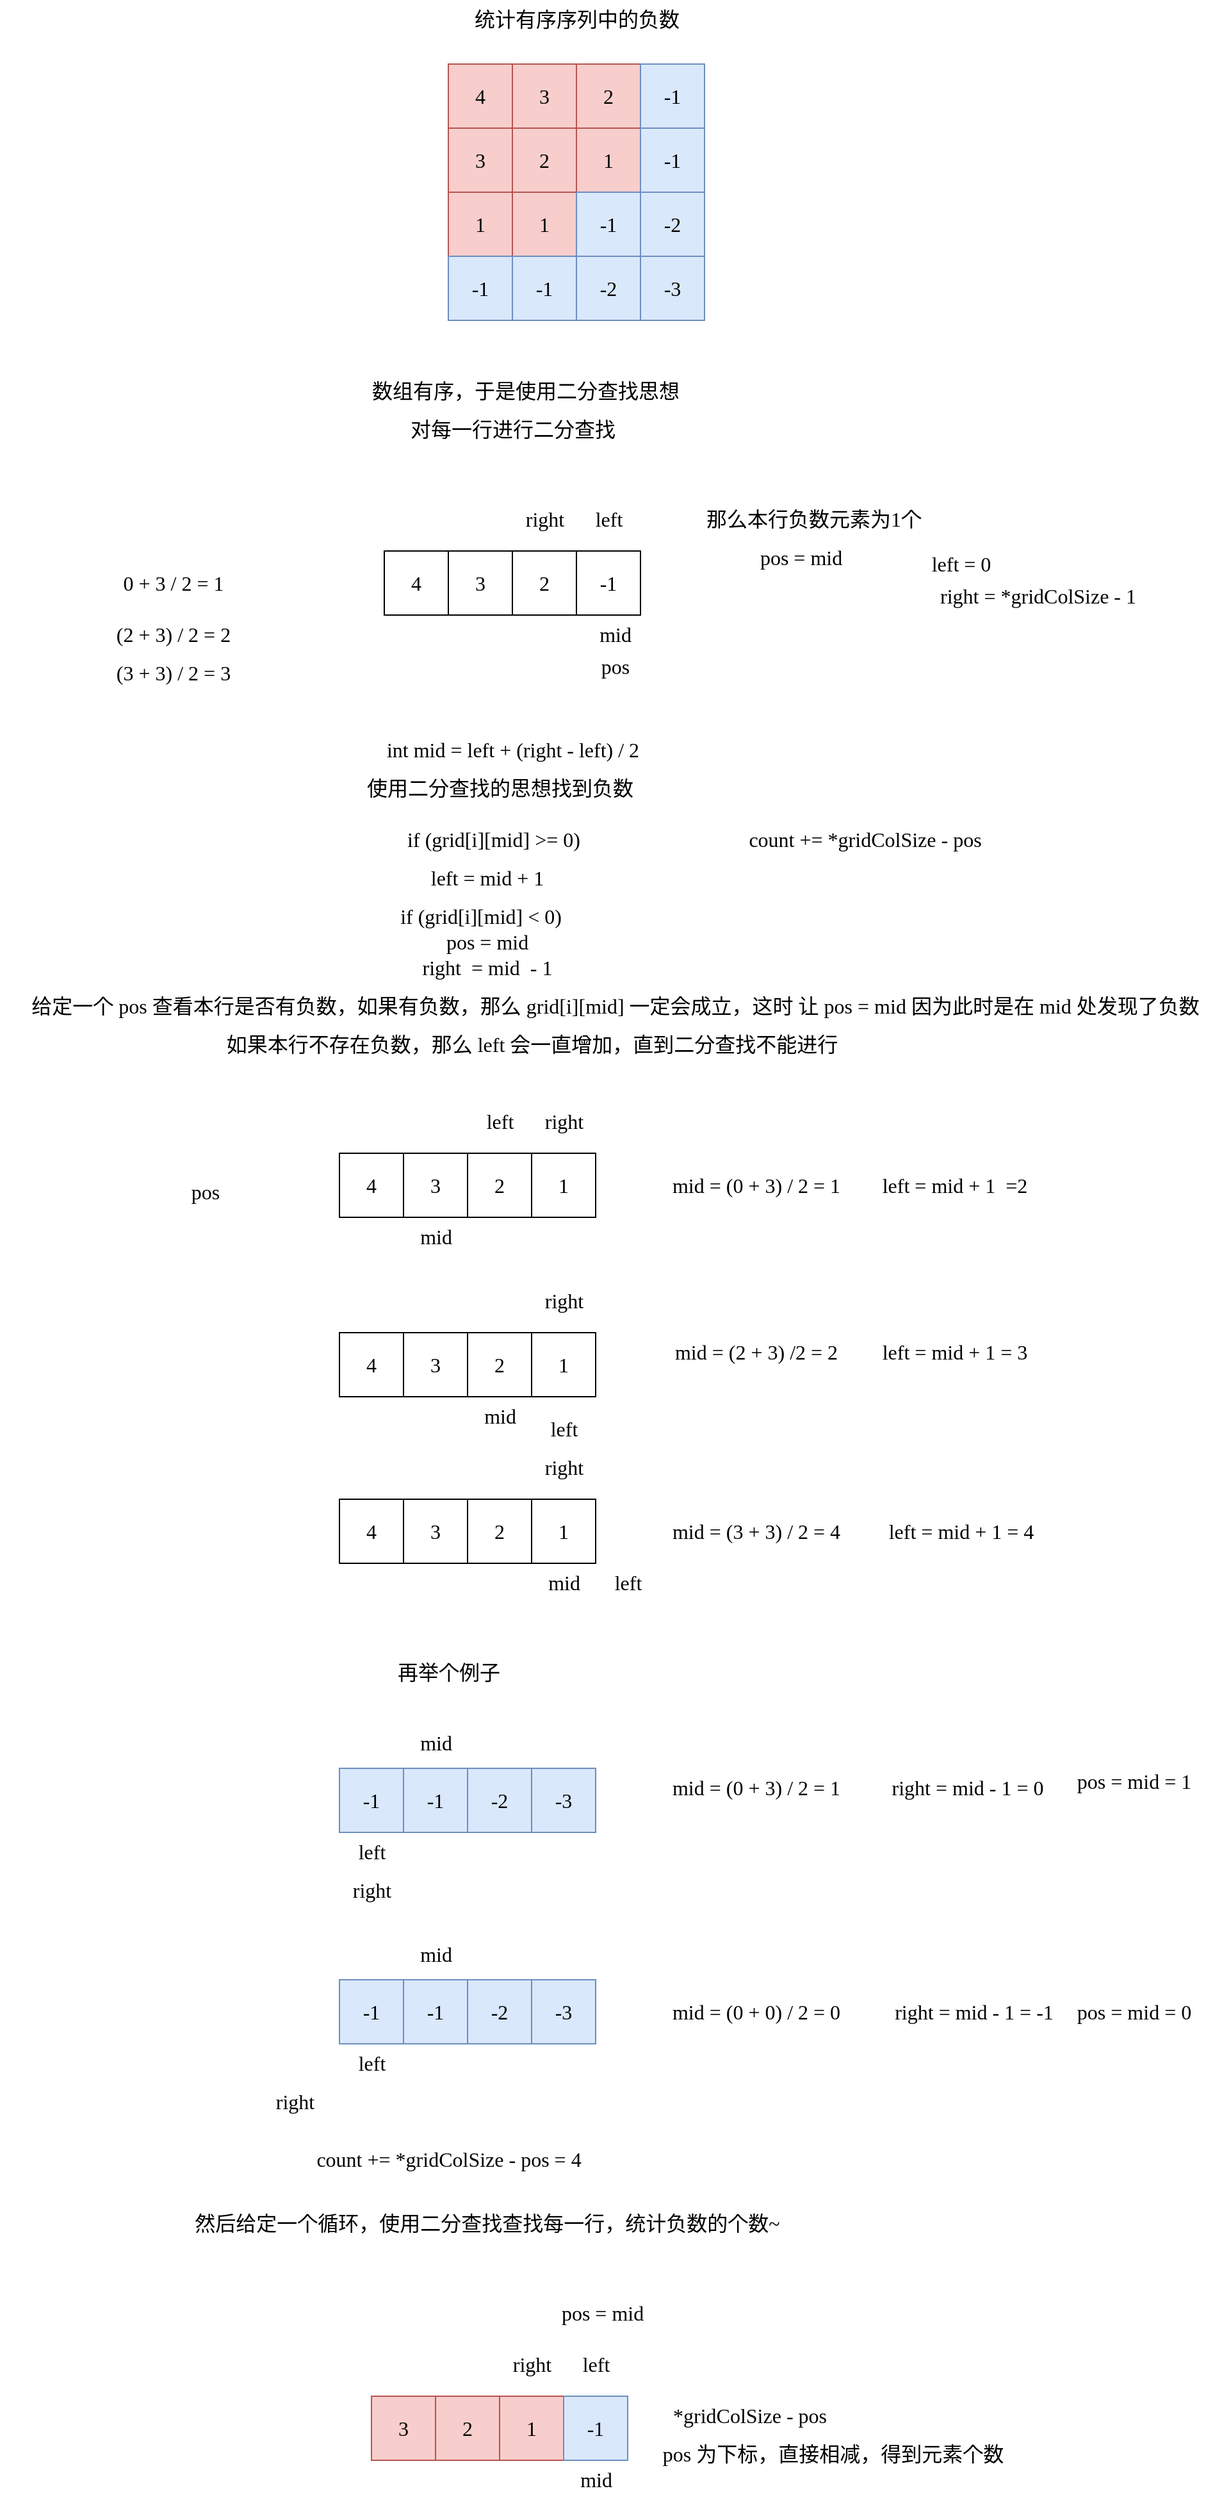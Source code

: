 <mxfile version="20.2.3" type="device"><diagram id="voSdqhZbARqWbyxMXF91" name="第 1 页"><mxGraphModel dx="1038" dy="649" grid="1" gridSize="10" guides="1" tooltips="1" connect="1" arrows="1" fold="1" page="1" pageScale="1" pageWidth="1000" pageHeight="5000" math="0" shadow="0"><root><mxCell id="0"/><mxCell id="1" parent="0"/><mxCell id="iYSHZF7jC6LCAbNh-_j--1" value="4" style="whiteSpace=wrap;html=1;aspect=fixed;fontFamily=Comic Sans MS;fontSize=16;fillColor=#f8cecc;strokeColor=#b85450;" vertex="1" parent="1"><mxGeometry x="370" y="260" width="50" height="50" as="geometry"/></mxCell><mxCell id="iYSHZF7jC6LCAbNh-_j--2" value="3" style="whiteSpace=wrap;html=1;aspect=fixed;fontFamily=Comic Sans MS;fontSize=16;fillColor=#f8cecc;strokeColor=#b85450;" vertex="1" parent="1"><mxGeometry x="420" y="260" width="50" height="50" as="geometry"/></mxCell><mxCell id="iYSHZF7jC6LCAbNh-_j--3" value="2" style="whiteSpace=wrap;html=1;aspect=fixed;fontFamily=Comic Sans MS;fontSize=16;fillColor=#f8cecc;strokeColor=#b85450;" vertex="1" parent="1"><mxGeometry x="470" y="260" width="50" height="50" as="geometry"/></mxCell><mxCell id="iYSHZF7jC6LCAbNh-_j--4" value="-1" style="whiteSpace=wrap;html=1;aspect=fixed;fontFamily=Comic Sans MS;fontSize=16;fillColor=#dae8fc;strokeColor=#6c8ebf;" vertex="1" parent="1"><mxGeometry x="520" y="260" width="50" height="50" as="geometry"/></mxCell><mxCell id="iYSHZF7jC6LCAbNh-_j--5" value="3" style="whiteSpace=wrap;html=1;aspect=fixed;fontFamily=Comic Sans MS;fontSize=16;fillColor=#f8cecc;strokeColor=#b85450;" vertex="1" parent="1"><mxGeometry x="370" y="310" width="50" height="50" as="geometry"/></mxCell><mxCell id="iYSHZF7jC6LCAbNh-_j--6" value="2" style="whiteSpace=wrap;html=1;aspect=fixed;fontFamily=Comic Sans MS;fontSize=16;fillColor=#f8cecc;strokeColor=#b85450;" vertex="1" parent="1"><mxGeometry x="420" y="310" width="50" height="50" as="geometry"/></mxCell><mxCell id="iYSHZF7jC6LCAbNh-_j--7" value="1" style="whiteSpace=wrap;html=1;aspect=fixed;fontFamily=Comic Sans MS;fontSize=16;fillColor=#f8cecc;strokeColor=#b85450;" vertex="1" parent="1"><mxGeometry x="470" y="310" width="50" height="50" as="geometry"/></mxCell><mxCell id="iYSHZF7jC6LCAbNh-_j--8" value="-1" style="whiteSpace=wrap;html=1;aspect=fixed;fontFamily=Comic Sans MS;fontSize=16;fillColor=#dae8fc;strokeColor=#6c8ebf;" vertex="1" parent="1"><mxGeometry x="520" y="310" width="50" height="50" as="geometry"/></mxCell><mxCell id="iYSHZF7jC6LCAbNh-_j--9" value="1" style="whiteSpace=wrap;html=1;aspect=fixed;fontFamily=Comic Sans MS;fontSize=16;fillColor=#f8cecc;strokeColor=#b85450;" vertex="1" parent="1"><mxGeometry x="370" y="360" width="50" height="50" as="geometry"/></mxCell><mxCell id="iYSHZF7jC6LCAbNh-_j--10" value="1" style="whiteSpace=wrap;html=1;aspect=fixed;fontFamily=Comic Sans MS;fontSize=16;fillColor=#f8cecc;strokeColor=#b85450;" vertex="1" parent="1"><mxGeometry x="420" y="360" width="50" height="50" as="geometry"/></mxCell><mxCell id="iYSHZF7jC6LCAbNh-_j--11" value="-1" style="whiteSpace=wrap;html=1;aspect=fixed;fontFamily=Comic Sans MS;fontSize=16;fillColor=#dae8fc;strokeColor=#6c8ebf;" vertex="1" parent="1"><mxGeometry x="470" y="360" width="50" height="50" as="geometry"/></mxCell><mxCell id="iYSHZF7jC6LCAbNh-_j--12" value="-2" style="whiteSpace=wrap;html=1;aspect=fixed;fontFamily=Comic Sans MS;fontSize=16;fillColor=#dae8fc;strokeColor=#6c8ebf;" vertex="1" parent="1"><mxGeometry x="520" y="360" width="50" height="50" as="geometry"/></mxCell><mxCell id="iYSHZF7jC6LCAbNh-_j--13" value="-1" style="whiteSpace=wrap;html=1;aspect=fixed;fontFamily=Comic Sans MS;fontSize=16;fillColor=#dae8fc;strokeColor=#6c8ebf;" vertex="1" parent="1"><mxGeometry x="370" y="410" width="50" height="50" as="geometry"/></mxCell><mxCell id="iYSHZF7jC6LCAbNh-_j--14" value="-1" style="whiteSpace=wrap;html=1;aspect=fixed;fontFamily=Comic Sans MS;fontSize=16;fillColor=#dae8fc;strokeColor=#6c8ebf;" vertex="1" parent="1"><mxGeometry x="420" y="410" width="50" height="50" as="geometry"/></mxCell><mxCell id="iYSHZF7jC6LCAbNh-_j--15" value="-2" style="whiteSpace=wrap;html=1;aspect=fixed;fontFamily=Comic Sans MS;fontSize=16;fillColor=#dae8fc;strokeColor=#6c8ebf;" vertex="1" parent="1"><mxGeometry x="470" y="410" width="50" height="50" as="geometry"/></mxCell><mxCell id="iYSHZF7jC6LCAbNh-_j--16" value="-3" style="whiteSpace=wrap;html=1;aspect=fixed;fontFamily=Comic Sans MS;fontSize=16;fillColor=#dae8fc;strokeColor=#6c8ebf;" vertex="1" parent="1"><mxGeometry x="520" y="410" width="50" height="50" as="geometry"/></mxCell><mxCell id="iYSHZF7jC6LCAbNh-_j--17" value="&lt;font face=&quot;Comic Sans MS&quot;&gt;&lt;span style=&quot;font-size: 16px;&quot;&gt;数组有序，于是使用二分查找思想&lt;/span&gt;&lt;/font&gt;" style="text;html=1;align=center;verticalAlign=middle;resizable=0;points=[];autosize=1;strokeColor=none;fillColor=none;" vertex="1" parent="1"><mxGeometry x="300" y="500" width="260" height="30" as="geometry"/></mxCell><mxCell id="iYSHZF7jC6LCAbNh-_j--18" value="对每一行进行二分查找" style="text;html=1;align=center;verticalAlign=middle;resizable=0;points=[];autosize=1;strokeColor=none;fillColor=none;fontSize=16;fontFamily=Comic Sans MS;" vertex="1" parent="1"><mxGeometry x="330" y="530" width="180" height="30" as="geometry"/></mxCell><mxCell id="iYSHZF7jC6LCAbNh-_j--19" value="4" style="whiteSpace=wrap;html=1;aspect=fixed;fontFamily=Comic Sans MS;fontSize=16;" vertex="1" parent="1"><mxGeometry x="320" y="640" width="50" height="50" as="geometry"/></mxCell><mxCell id="iYSHZF7jC6LCAbNh-_j--20" value="3" style="whiteSpace=wrap;html=1;aspect=fixed;fontFamily=Comic Sans MS;fontSize=16;" vertex="1" parent="1"><mxGeometry x="370" y="640" width="50" height="50" as="geometry"/></mxCell><mxCell id="iYSHZF7jC6LCAbNh-_j--21" value="2" style="whiteSpace=wrap;html=1;aspect=fixed;fontFamily=Comic Sans MS;fontSize=16;" vertex="1" parent="1"><mxGeometry x="420" y="640" width="50" height="50" as="geometry"/></mxCell><mxCell id="iYSHZF7jC6LCAbNh-_j--22" value="-1" style="whiteSpace=wrap;html=1;aspect=fixed;fontFamily=Comic Sans MS;fontSize=16;" vertex="1" parent="1"><mxGeometry x="470" y="640" width="50" height="50" as="geometry"/></mxCell><mxCell id="iYSHZF7jC6LCAbNh-_j--23" value="left = 0" style="text;html=1;align=center;verticalAlign=middle;resizable=0;points=[];autosize=1;strokeColor=none;fillColor=none;fontSize=16;fontFamily=Comic Sans MS;" vertex="1" parent="1"><mxGeometry x="730" y="635" width="80" height="30" as="geometry"/></mxCell><mxCell id="iYSHZF7jC6LCAbNh-_j--24" value="right = *gridColSize - 1" style="text;html=1;align=center;verticalAlign=middle;resizable=0;points=[];autosize=1;strokeColor=none;fillColor=none;fontSize=16;fontFamily=Comic Sans MS;" vertex="1" parent="1"><mxGeometry x="730" y="660" width="200" height="30" as="geometry"/></mxCell><mxCell id="iYSHZF7jC6LCAbNh-_j--26" value="int mid = left + (right - left) / 2" style="text;html=1;align=center;verticalAlign=middle;resizable=0;points=[];autosize=1;strokeColor=none;fillColor=none;fontSize=16;fontFamily=Comic Sans MS;" vertex="1" parent="1"><mxGeometry x="290" y="780" width="260" height="30" as="geometry"/></mxCell><mxCell id="iYSHZF7jC6LCAbNh-_j--28" value="left" style="text;html=1;align=center;verticalAlign=middle;resizable=0;points=[];autosize=1;strokeColor=none;fillColor=none;fontSize=16;fontFamily=Comic Sans MS;" vertex="1" parent="1"><mxGeometry x="470" y="600" width="50" height="30" as="geometry"/></mxCell><mxCell id="iYSHZF7jC6LCAbNh-_j--29" value="right" style="text;html=1;align=center;verticalAlign=middle;resizable=0;points=[];autosize=1;strokeColor=none;fillColor=none;fontSize=16;fontFamily=Comic Sans MS;" vertex="1" parent="1"><mxGeometry x="415" y="600" width="60" height="30" as="geometry"/></mxCell><mxCell id="iYSHZF7jC6LCAbNh-_j--31" value="mid" style="text;html=1;align=center;verticalAlign=middle;resizable=0;points=[];autosize=1;strokeColor=none;fillColor=none;fontSize=16;fontFamily=Comic Sans MS;" vertex="1" parent="1"><mxGeometry x="475" y="690" width="50" height="30" as="geometry"/></mxCell><mxCell id="iYSHZF7jC6LCAbNh-_j--32" value="统计有序序列中的负数" style="text;html=1;align=center;verticalAlign=middle;resizable=0;points=[];autosize=1;strokeColor=none;fillColor=none;fontSize=16;fontFamily=Comic Sans MS;" vertex="1" parent="1"><mxGeometry x="380" y="210" width="180" height="30" as="geometry"/></mxCell><mxCell id="iYSHZF7jC6LCAbNh-_j--33" value="使用二分查找的思想找到负数" style="text;html=1;align=center;verticalAlign=middle;resizable=0;points=[];autosize=1;strokeColor=none;fillColor=none;fontSize=16;fontFamily=Comic Sans MS;" vertex="1" parent="1"><mxGeometry x="295" y="810" width="230" height="30" as="geometry"/></mxCell><mxCell id="iYSHZF7jC6LCAbNh-_j--34" value="if (grid[i][mid] &amp;gt;= 0)" style="text;html=1;align=center;verticalAlign=middle;resizable=0;points=[];autosize=1;strokeColor=none;fillColor=none;fontSize=16;fontFamily=Comic Sans MS;" vertex="1" parent="1"><mxGeometry x="320" y="850" width="170" height="30" as="geometry"/></mxCell><mxCell id="iYSHZF7jC6LCAbNh-_j--35" value="left = mid + 1" style="text;html=1;align=center;verticalAlign=middle;resizable=0;points=[];autosize=1;strokeColor=none;fillColor=none;fontSize=16;fontFamily=Comic Sans MS;" vertex="1" parent="1"><mxGeometry x="340" y="880" width="120" height="30" as="geometry"/></mxCell><mxCell id="iYSHZF7jC6LCAbNh-_j--36" value="if (grid[i][mid] &amp;lt; 0)" style="text;html=1;align=center;verticalAlign=middle;resizable=0;points=[];autosize=1;strokeColor=none;fillColor=none;fontSize=16;fontFamily=Comic Sans MS;" vertex="1" parent="1"><mxGeometry x="315" y="910" width="160" height="30" as="geometry"/></mxCell><mxCell id="iYSHZF7jC6LCAbNh-_j--37" value="right&amp;nbsp; = mid&amp;nbsp; - 1" style="text;html=1;align=center;verticalAlign=middle;resizable=0;points=[];autosize=1;strokeColor=none;fillColor=none;fontSize=16;fontFamily=Comic Sans MS;" vertex="1" parent="1"><mxGeometry x="330" y="950" width="140" height="30" as="geometry"/></mxCell><mxCell id="iYSHZF7jC6LCAbNh-_j--39" value="0 + 3 / 2 = 1" style="text;html=1;align=center;verticalAlign=middle;resizable=0;points=[];autosize=1;strokeColor=none;fillColor=none;fontSize=16;fontFamily=Comic Sans MS;" vertex="1" parent="1"><mxGeometry x="100" y="650" width="110" height="30" as="geometry"/></mxCell><mxCell id="iYSHZF7jC6LCAbNh-_j--40" value="(2 + 3) / 2 = 2" style="text;html=1;align=center;verticalAlign=middle;resizable=0;points=[];autosize=1;strokeColor=none;fillColor=none;fontSize=16;fontFamily=Comic Sans MS;" vertex="1" parent="1"><mxGeometry x="90" y="690" width="130" height="30" as="geometry"/></mxCell><mxCell id="iYSHZF7jC6LCAbNh-_j--41" value="(3 + 3) / 2 = 3" style="text;html=1;align=center;verticalAlign=middle;resizable=0;points=[];autosize=1;strokeColor=none;fillColor=none;fontSize=16;fontFamily=Comic Sans MS;" vertex="1" parent="1"><mxGeometry x="90" y="720" width="130" height="30" as="geometry"/></mxCell><mxCell id="iYSHZF7jC6LCAbNh-_j--43" value="那么本行负数元素为1个" style="text;html=1;align=center;verticalAlign=middle;resizable=0;points=[];autosize=1;strokeColor=none;fillColor=none;fontSize=16;fontFamily=Comic Sans MS;" vertex="1" parent="1"><mxGeometry x="560" y="600" width="190" height="30" as="geometry"/></mxCell><mxCell id="iYSHZF7jC6LCAbNh-_j--44" value="pos = mid" style="text;html=1;align=center;verticalAlign=middle;resizable=0;points=[];autosize=1;strokeColor=none;fillColor=none;fontSize=16;fontFamily=Comic Sans MS;" vertex="1" parent="1"><mxGeometry x="600" y="630" width="90" height="30" as="geometry"/></mxCell><mxCell id="iYSHZF7jC6LCAbNh-_j--45" value="count += *gridColSize - pos" style="text;html=1;align=center;verticalAlign=middle;resizable=0;points=[];autosize=1;strokeColor=none;fillColor=none;fontSize=16;fontFamily=Comic Sans MS;" vertex="1" parent="1"><mxGeometry x="585" y="850" width="220" height="30" as="geometry"/></mxCell><mxCell id="iYSHZF7jC6LCAbNh-_j--46" value="pos" style="text;html=1;align=center;verticalAlign=middle;resizable=0;points=[];autosize=1;strokeColor=none;fillColor=none;fontSize=16;fontFamily=Comic Sans MS;" vertex="1" parent="1"><mxGeometry x="475" y="715" width="50" height="30" as="geometry"/></mxCell><mxCell id="iYSHZF7jC6LCAbNh-_j--47" value="pos = mid" style="text;html=1;align=center;verticalAlign=middle;resizable=0;points=[];autosize=1;strokeColor=none;fillColor=none;fontSize=16;fontFamily=Comic Sans MS;" vertex="1" parent="1"><mxGeometry x="355" y="930" width="90" height="30" as="geometry"/></mxCell><mxCell id="iYSHZF7jC6LCAbNh-_j--48" value="4" style="whiteSpace=wrap;html=1;aspect=fixed;fontFamily=Comic Sans MS;fontSize=16;" vertex="1" parent="1"><mxGeometry x="285" y="1110" width="50" height="50" as="geometry"/></mxCell><mxCell id="iYSHZF7jC6LCAbNh-_j--49" value="3" style="whiteSpace=wrap;html=1;aspect=fixed;fontFamily=Comic Sans MS;fontSize=16;" vertex="1" parent="1"><mxGeometry x="335" y="1110" width="50" height="50" as="geometry"/></mxCell><mxCell id="iYSHZF7jC6LCAbNh-_j--50" value="2" style="whiteSpace=wrap;html=1;aspect=fixed;fontFamily=Comic Sans MS;fontSize=16;" vertex="1" parent="1"><mxGeometry x="385" y="1110" width="50" height="50" as="geometry"/></mxCell><mxCell id="iYSHZF7jC6LCAbNh-_j--51" value="1" style="whiteSpace=wrap;html=1;aspect=fixed;fontFamily=Comic Sans MS;fontSize=16;" vertex="1" parent="1"><mxGeometry x="435" y="1110" width="50" height="50" as="geometry"/></mxCell><mxCell id="iYSHZF7jC6LCAbNh-_j--52" value="left" style="text;html=1;align=center;verticalAlign=middle;resizable=0;points=[];autosize=1;strokeColor=none;fillColor=none;fontSize=16;fontFamily=Comic Sans MS;" vertex="1" parent="1"><mxGeometry x="385" y="1070" width="50" height="30" as="geometry"/></mxCell><mxCell id="iYSHZF7jC6LCAbNh-_j--53" value="right" style="text;html=1;align=center;verticalAlign=middle;resizable=0;points=[];autosize=1;strokeColor=none;fillColor=none;fontSize=16;fontFamily=Comic Sans MS;" vertex="1" parent="1"><mxGeometry x="430" y="1070" width="60" height="30" as="geometry"/></mxCell><mxCell id="iYSHZF7jC6LCAbNh-_j--54" value="pos" style="text;html=1;align=center;verticalAlign=middle;resizable=0;points=[];autosize=1;strokeColor=none;fillColor=none;fontSize=16;fontFamily=Comic Sans MS;" vertex="1" parent="1"><mxGeometry x="155" y="1125" width="50" height="30" as="geometry"/></mxCell><mxCell id="iYSHZF7jC6LCAbNh-_j--55" value="mid" style="text;html=1;align=center;verticalAlign=middle;resizable=0;points=[];autosize=1;strokeColor=none;fillColor=none;fontSize=16;fontFamily=Comic Sans MS;" vertex="1" parent="1"><mxGeometry x="335" y="1160" width="50" height="30" as="geometry"/></mxCell><mxCell id="iYSHZF7jC6LCAbNh-_j--56" value="mid = (0 + 3) / 2 = 1" style="text;html=1;align=center;verticalAlign=middle;resizable=0;points=[];autosize=1;strokeColor=none;fillColor=none;fontSize=16;fontFamily=Comic Sans MS;" vertex="1" parent="1"><mxGeometry x="525" y="1120" width="170" height="30" as="geometry"/></mxCell><mxCell id="iYSHZF7jC6LCAbNh-_j--57" value="4" style="whiteSpace=wrap;html=1;aspect=fixed;fontFamily=Comic Sans MS;fontSize=16;" vertex="1" parent="1"><mxGeometry x="285" y="1250" width="50" height="50" as="geometry"/></mxCell><mxCell id="iYSHZF7jC6LCAbNh-_j--58" value="3" style="whiteSpace=wrap;html=1;aspect=fixed;fontFamily=Comic Sans MS;fontSize=16;" vertex="1" parent="1"><mxGeometry x="335" y="1250" width="50" height="50" as="geometry"/></mxCell><mxCell id="iYSHZF7jC6LCAbNh-_j--59" value="2" style="whiteSpace=wrap;html=1;aspect=fixed;fontFamily=Comic Sans MS;fontSize=16;" vertex="1" parent="1"><mxGeometry x="385" y="1250" width="50" height="50" as="geometry"/></mxCell><mxCell id="iYSHZF7jC6LCAbNh-_j--60" value="1" style="whiteSpace=wrap;html=1;aspect=fixed;fontFamily=Comic Sans MS;fontSize=16;" vertex="1" parent="1"><mxGeometry x="435" y="1250" width="50" height="50" as="geometry"/></mxCell><mxCell id="iYSHZF7jC6LCAbNh-_j--61" value="left" style="text;html=1;align=center;verticalAlign=middle;resizable=0;points=[];autosize=1;strokeColor=none;fillColor=none;fontSize=16;fontFamily=Comic Sans MS;" vertex="1" parent="1"><mxGeometry x="435" y="1310" width="50" height="30" as="geometry"/></mxCell><mxCell id="iYSHZF7jC6LCAbNh-_j--62" value="right" style="text;html=1;align=center;verticalAlign=middle;resizable=0;points=[];autosize=1;strokeColor=none;fillColor=none;fontSize=16;fontFamily=Comic Sans MS;" vertex="1" parent="1"><mxGeometry x="430" y="1210" width="60" height="30" as="geometry"/></mxCell><mxCell id="iYSHZF7jC6LCAbNh-_j--63" value="mid" style="text;html=1;align=center;verticalAlign=middle;resizable=0;points=[];autosize=1;strokeColor=none;fillColor=none;fontSize=16;fontFamily=Comic Sans MS;" vertex="1" parent="1"><mxGeometry x="385" y="1300" width="50" height="30" as="geometry"/></mxCell><mxCell id="iYSHZF7jC6LCAbNh-_j--64" value="left = mid + 1&amp;nbsp; =2" style="text;html=1;align=center;verticalAlign=middle;resizable=0;points=[];autosize=1;strokeColor=none;fillColor=none;fontSize=16;fontFamily=Comic Sans MS;" vertex="1" parent="1"><mxGeometry x="690" y="1120" width="150" height="30" as="geometry"/></mxCell><mxCell id="iYSHZF7jC6LCAbNh-_j--65" value="mid = (2 + 3) /2 = 2" style="text;html=1;align=center;verticalAlign=middle;resizable=0;points=[];autosize=1;strokeColor=none;fillColor=none;fontSize=16;fontFamily=Comic Sans MS;" vertex="1" parent="1"><mxGeometry x="525" y="1250" width="170" height="30" as="geometry"/></mxCell><mxCell id="iYSHZF7jC6LCAbNh-_j--66" value="left = mid + 1 = 3" style="text;html=1;align=center;verticalAlign=middle;resizable=0;points=[];autosize=1;strokeColor=none;fillColor=none;fontSize=16;fontFamily=Comic Sans MS;" vertex="1" parent="1"><mxGeometry x="690" y="1250" width="150" height="30" as="geometry"/></mxCell><mxCell id="iYSHZF7jC6LCAbNh-_j--67" value="4" style="whiteSpace=wrap;html=1;aspect=fixed;fontFamily=Comic Sans MS;fontSize=16;" vertex="1" parent="1"><mxGeometry x="285" y="1380" width="50" height="50" as="geometry"/></mxCell><mxCell id="iYSHZF7jC6LCAbNh-_j--68" value="3" style="whiteSpace=wrap;html=1;aspect=fixed;fontFamily=Comic Sans MS;fontSize=16;" vertex="1" parent="1"><mxGeometry x="335" y="1380" width="50" height="50" as="geometry"/></mxCell><mxCell id="iYSHZF7jC6LCAbNh-_j--69" value="2" style="whiteSpace=wrap;html=1;aspect=fixed;fontFamily=Comic Sans MS;fontSize=16;" vertex="1" parent="1"><mxGeometry x="385" y="1380" width="50" height="50" as="geometry"/></mxCell><mxCell id="iYSHZF7jC6LCAbNh-_j--70" value="1" style="whiteSpace=wrap;html=1;aspect=fixed;fontFamily=Comic Sans MS;fontSize=16;" vertex="1" parent="1"><mxGeometry x="435" y="1380" width="50" height="50" as="geometry"/></mxCell><mxCell id="iYSHZF7jC6LCAbNh-_j--71" value="left" style="text;html=1;align=center;verticalAlign=middle;resizable=0;points=[];autosize=1;strokeColor=none;fillColor=none;fontSize=16;fontFamily=Comic Sans MS;" vertex="1" parent="1"><mxGeometry x="485" y="1430" width="50" height="30" as="geometry"/></mxCell><mxCell id="iYSHZF7jC6LCAbNh-_j--72" value="mid" style="text;html=1;align=center;verticalAlign=middle;resizable=0;points=[];autosize=1;strokeColor=none;fillColor=none;fontSize=16;fontFamily=Comic Sans MS;" vertex="1" parent="1"><mxGeometry x="435" y="1430" width="50" height="30" as="geometry"/></mxCell><mxCell id="iYSHZF7jC6LCAbNh-_j--73" value="mid = (3 + 3) / 2 = 4" style="text;html=1;align=center;verticalAlign=middle;resizable=0;points=[];autosize=1;strokeColor=none;fillColor=none;fontSize=16;fontFamily=Comic Sans MS;" vertex="1" parent="1"><mxGeometry x="525" y="1390" width="170" height="30" as="geometry"/></mxCell><mxCell id="iYSHZF7jC6LCAbNh-_j--74" value="left = mid + 1 = 4" style="text;html=1;align=center;verticalAlign=middle;resizable=0;points=[];autosize=1;strokeColor=none;fillColor=none;fontSize=16;fontFamily=Comic Sans MS;" vertex="1" parent="1"><mxGeometry x="695" y="1390" width="150" height="30" as="geometry"/></mxCell><mxCell id="iYSHZF7jC6LCAbNh-_j--75" value="right" style="text;html=1;align=center;verticalAlign=middle;resizable=0;points=[];autosize=1;strokeColor=none;fillColor=none;fontSize=16;fontFamily=Comic Sans MS;" vertex="1" parent="1"><mxGeometry x="430" y="1340" width="60" height="30" as="geometry"/></mxCell><mxCell id="iYSHZF7jC6LCAbNh-_j--76" value="-1" style="whiteSpace=wrap;html=1;aspect=fixed;fontFamily=Comic Sans MS;fontSize=16;fillColor=#dae8fc;strokeColor=#6c8ebf;" vertex="1" parent="1"><mxGeometry x="285" y="1590" width="50" height="50" as="geometry"/></mxCell><mxCell id="iYSHZF7jC6LCAbNh-_j--77" value="-1" style="whiteSpace=wrap;html=1;aspect=fixed;fontFamily=Comic Sans MS;fontSize=16;fillColor=#dae8fc;strokeColor=#6c8ebf;" vertex="1" parent="1"><mxGeometry x="335" y="1590" width="50" height="50" as="geometry"/></mxCell><mxCell id="iYSHZF7jC6LCAbNh-_j--78" value="-2" style="whiteSpace=wrap;html=1;aspect=fixed;fontFamily=Comic Sans MS;fontSize=16;fillColor=#dae8fc;strokeColor=#6c8ebf;" vertex="1" parent="1"><mxGeometry x="385" y="1590" width="50" height="50" as="geometry"/></mxCell><mxCell id="iYSHZF7jC6LCAbNh-_j--79" value="-3" style="whiteSpace=wrap;html=1;aspect=fixed;fontFamily=Comic Sans MS;fontSize=16;fillColor=#dae8fc;strokeColor=#6c8ebf;" vertex="1" parent="1"><mxGeometry x="435" y="1590" width="50" height="50" as="geometry"/></mxCell><mxCell id="iYSHZF7jC6LCAbNh-_j--80" value="再举个例子" style="text;html=1;align=center;verticalAlign=middle;resizable=0;points=[];autosize=1;strokeColor=none;fillColor=none;fontSize=16;fontFamily=Comic Sans MS;" vertex="1" parent="1"><mxGeometry x="320" y="1500" width="100" height="30" as="geometry"/></mxCell><mxCell id="iYSHZF7jC6LCAbNh-_j--81" value="left" style="text;html=1;align=center;verticalAlign=middle;resizable=0;points=[];autosize=1;strokeColor=none;fillColor=none;fontSize=16;fontFamily=Comic Sans MS;" vertex="1" parent="1"><mxGeometry x="285" y="1640" width="50" height="30" as="geometry"/></mxCell><mxCell id="iYSHZF7jC6LCAbNh-_j--82" value="right" style="text;html=1;align=center;verticalAlign=middle;resizable=0;points=[];autosize=1;strokeColor=none;fillColor=none;fontSize=16;fontFamily=Comic Sans MS;" vertex="1" parent="1"><mxGeometry x="280" y="1670" width="60" height="30" as="geometry"/></mxCell><mxCell id="iYSHZF7jC6LCAbNh-_j--83" value="mid = (0 + 3) / 2 = 1" style="text;html=1;align=center;verticalAlign=middle;resizable=0;points=[];autosize=1;strokeColor=none;fillColor=none;fontSize=16;fontFamily=Comic Sans MS;" vertex="1" parent="1"><mxGeometry x="525" y="1590" width="170" height="30" as="geometry"/></mxCell><mxCell id="iYSHZF7jC6LCAbNh-_j--84" value="right = mid - 1 = 0" style="text;html=1;align=center;verticalAlign=middle;resizable=0;points=[];autosize=1;strokeColor=none;fillColor=none;fontSize=16;fontFamily=Comic Sans MS;" vertex="1" parent="1"><mxGeometry x="695" y="1590" width="160" height="30" as="geometry"/></mxCell><mxCell id="iYSHZF7jC6LCAbNh-_j--85" value="mid" style="text;html=1;align=center;verticalAlign=middle;resizable=0;points=[];autosize=1;strokeColor=none;fillColor=none;fontSize=16;fontFamily=Comic Sans MS;" vertex="1" parent="1"><mxGeometry x="335" y="1555" width="50" height="30" as="geometry"/></mxCell><mxCell id="iYSHZF7jC6LCAbNh-_j--86" value="-1" style="whiteSpace=wrap;html=1;aspect=fixed;fontFamily=Comic Sans MS;fontSize=16;fillColor=#dae8fc;strokeColor=#6c8ebf;" vertex="1" parent="1"><mxGeometry x="285" y="1755" width="50" height="50" as="geometry"/></mxCell><mxCell id="iYSHZF7jC6LCAbNh-_j--87" value="-1" style="whiteSpace=wrap;html=1;aspect=fixed;fontFamily=Comic Sans MS;fontSize=16;fillColor=#dae8fc;strokeColor=#6c8ebf;" vertex="1" parent="1"><mxGeometry x="335" y="1755" width="50" height="50" as="geometry"/></mxCell><mxCell id="iYSHZF7jC6LCAbNh-_j--88" value="-2" style="whiteSpace=wrap;html=1;aspect=fixed;fontFamily=Comic Sans MS;fontSize=16;fillColor=#dae8fc;strokeColor=#6c8ebf;" vertex="1" parent="1"><mxGeometry x="385" y="1755" width="50" height="50" as="geometry"/></mxCell><mxCell id="iYSHZF7jC6LCAbNh-_j--89" value="-3" style="whiteSpace=wrap;html=1;aspect=fixed;fontFamily=Comic Sans MS;fontSize=16;fillColor=#dae8fc;strokeColor=#6c8ebf;" vertex="1" parent="1"><mxGeometry x="435" y="1755" width="50" height="50" as="geometry"/></mxCell><mxCell id="iYSHZF7jC6LCAbNh-_j--90" value="left" style="text;html=1;align=center;verticalAlign=middle;resizable=0;points=[];autosize=1;strokeColor=none;fillColor=none;fontSize=16;fontFamily=Comic Sans MS;" vertex="1" parent="1"><mxGeometry x="285" y="1805" width="50" height="30" as="geometry"/></mxCell><mxCell id="iYSHZF7jC6LCAbNh-_j--91" value="right" style="text;html=1;align=center;verticalAlign=middle;resizable=0;points=[];autosize=1;strokeColor=none;fillColor=none;fontSize=16;fontFamily=Comic Sans MS;" vertex="1" parent="1"><mxGeometry x="220" y="1835" width="60" height="30" as="geometry"/></mxCell><mxCell id="iYSHZF7jC6LCAbNh-_j--92" value="mid" style="text;html=1;align=center;verticalAlign=middle;resizable=0;points=[];autosize=1;strokeColor=none;fillColor=none;fontSize=16;fontFamily=Comic Sans MS;" vertex="1" parent="1"><mxGeometry x="335" y="1720" width="50" height="30" as="geometry"/></mxCell><mxCell id="iYSHZF7jC6LCAbNh-_j--93" value="mid = (0 + 0) / 2 = 0" style="text;html=1;align=center;verticalAlign=middle;resizable=0;points=[];autosize=1;strokeColor=none;fillColor=none;fontSize=16;fontFamily=Comic Sans MS;" vertex="1" parent="1"><mxGeometry x="525" y="1765" width="170" height="30" as="geometry"/></mxCell><mxCell id="iYSHZF7jC6LCAbNh-_j--94" value="right = mid - 1 = -1" style="text;html=1;align=center;verticalAlign=middle;resizable=0;points=[];autosize=1;strokeColor=none;fillColor=none;fontSize=16;fontFamily=Comic Sans MS;" vertex="1" parent="1"><mxGeometry x="700" y="1765" width="160" height="30" as="geometry"/></mxCell><mxCell id="iYSHZF7jC6LCAbNh-_j--95" value="count += *gridColSize - pos = 4" style="text;html=1;align=center;verticalAlign=middle;resizable=0;points=[];autosize=1;strokeColor=none;fillColor=none;fontSize=16;fontFamily=Comic Sans MS;" vertex="1" parent="1"><mxGeometry x="245" y="1880" width="250" height="30" as="geometry"/></mxCell><mxCell id="iYSHZF7jC6LCAbNh-_j--97" value="pos = mid = 1" style="text;html=1;align=center;verticalAlign=middle;resizable=0;points=[];autosize=1;strokeColor=none;fillColor=none;fontSize=16;fontFamily=Comic Sans MS;" vertex="1" parent="1"><mxGeometry x="845" y="1585" width="120" height="30" as="geometry"/></mxCell><mxCell id="iYSHZF7jC6LCAbNh-_j--98" value="pos = mid = 0" style="text;html=1;align=center;verticalAlign=middle;resizable=0;points=[];autosize=1;strokeColor=none;fillColor=none;fontSize=16;fontFamily=Comic Sans MS;" vertex="1" parent="1"><mxGeometry x="845" y="1765" width="120" height="30" as="geometry"/></mxCell><mxCell id="iYSHZF7jC6LCAbNh-_j--99" value="给定一个 pos 查看本行是否有负数，如果有负数，那么 grid[i][mid] 一定会成立，这时 让 pos = mid 因为此时是在 mid 处发现了负数" style="text;html=1;align=center;verticalAlign=middle;resizable=0;points=[];autosize=1;strokeColor=none;fillColor=none;fontSize=16;fontFamily=Comic Sans MS;" vertex="1" parent="1"><mxGeometry x="20" y="980" width="960" height="30" as="geometry"/></mxCell><mxCell id="iYSHZF7jC6LCAbNh-_j--100" value="如果本行不存在负数，那么 left 会一直增加，直到二分查找不能进行" style="text;html=1;align=center;verticalAlign=middle;resizable=0;points=[];autosize=1;strokeColor=none;fillColor=none;fontSize=16;fontFamily=Comic Sans MS;" vertex="1" parent="1"><mxGeometry x="180" y="1010" width="510" height="30" as="geometry"/></mxCell><mxCell id="iYSHZF7jC6LCAbNh-_j--101" value="然后给定一个循环，使用二分查找查找每一行，统计负数的个数~" style="text;html=1;align=center;verticalAlign=middle;resizable=0;points=[];autosize=1;strokeColor=none;fillColor=none;fontSize=16;fontFamily=Comic Sans MS;" vertex="1" parent="1"><mxGeometry x="160" y="1930" width="480" height="30" as="geometry"/></mxCell><mxCell id="iYSHZF7jC6LCAbNh-_j--102" value="3" style="whiteSpace=wrap;html=1;aspect=fixed;fontFamily=Comic Sans MS;fontSize=16;fillColor=#f8cecc;strokeColor=#b85450;" vertex="1" parent="1"><mxGeometry x="310" y="2080" width="50" height="50" as="geometry"/></mxCell><mxCell id="iYSHZF7jC6LCAbNh-_j--103" value="2" style="whiteSpace=wrap;html=1;aspect=fixed;fontFamily=Comic Sans MS;fontSize=16;fillColor=#f8cecc;strokeColor=#b85450;" vertex="1" parent="1"><mxGeometry x="360" y="2080" width="50" height="50" as="geometry"/></mxCell><mxCell id="iYSHZF7jC6LCAbNh-_j--104" value="1" style="whiteSpace=wrap;html=1;aspect=fixed;fontFamily=Comic Sans MS;fontSize=16;fillColor=#f8cecc;strokeColor=#b85450;" vertex="1" parent="1"><mxGeometry x="410" y="2080" width="50" height="50" as="geometry"/></mxCell><mxCell id="iYSHZF7jC6LCAbNh-_j--105" value="-1" style="whiteSpace=wrap;html=1;aspect=fixed;fontFamily=Comic Sans MS;fontSize=16;fillColor=#dae8fc;strokeColor=#6c8ebf;" vertex="1" parent="1"><mxGeometry x="460" y="2080" width="50" height="50" as="geometry"/></mxCell><mxCell id="iYSHZF7jC6LCAbNh-_j--106" value="left" style="text;html=1;align=center;verticalAlign=middle;resizable=0;points=[];autosize=1;strokeColor=none;fillColor=none;fontSize=16;fontFamily=Comic Sans MS;" vertex="1" parent="1"><mxGeometry x="460" y="2040" width="50" height="30" as="geometry"/></mxCell><mxCell id="iYSHZF7jC6LCAbNh-_j--107" value="right" style="text;html=1;align=center;verticalAlign=middle;resizable=0;points=[];autosize=1;strokeColor=none;fillColor=none;fontSize=16;fontFamily=Comic Sans MS;" vertex="1" parent="1"><mxGeometry x="405" y="2040" width="60" height="30" as="geometry"/></mxCell><mxCell id="iYSHZF7jC6LCAbNh-_j--108" value="mid" style="text;html=1;align=center;verticalAlign=middle;resizable=0;points=[];autosize=1;strokeColor=none;fillColor=none;fontSize=16;fontFamily=Comic Sans MS;" vertex="1" parent="1"><mxGeometry x="460" y="2130" width="50" height="30" as="geometry"/></mxCell><mxCell id="iYSHZF7jC6LCAbNh-_j--109" value="pos = mid" style="text;html=1;align=center;verticalAlign=middle;resizable=0;points=[];autosize=1;strokeColor=none;fillColor=none;fontSize=16;fontFamily=Comic Sans MS;" vertex="1" parent="1"><mxGeometry x="445" y="2000" width="90" height="30" as="geometry"/></mxCell><mxCell id="iYSHZF7jC6LCAbNh-_j--110" value="*gridColSize - pos" style="text;html=1;align=center;verticalAlign=middle;resizable=0;points=[];autosize=1;strokeColor=none;fillColor=none;fontSize=16;fontFamily=Comic Sans MS;" vertex="1" parent="1"><mxGeometry x="525" y="2080" width="160" height="30" as="geometry"/></mxCell><mxCell id="iYSHZF7jC6LCAbNh-_j--111" value="pos 为下标，直接相减，得到元素个数" style="text;html=1;align=center;verticalAlign=middle;resizable=0;points=[];autosize=1;strokeColor=none;fillColor=none;fontSize=16;fontFamily=Comic Sans MS;" vertex="1" parent="1"><mxGeometry x="525" y="2110" width="290" height="30" as="geometry"/></mxCell></root></mxGraphModel></diagram></mxfile>